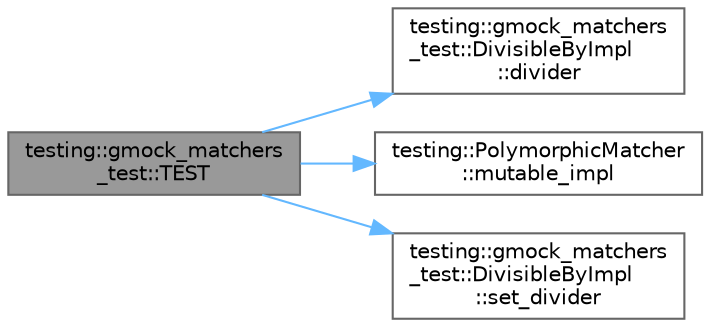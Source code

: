 digraph "testing::gmock_matchers_test::TEST"
{
 // LATEX_PDF_SIZE
  bgcolor="transparent";
  edge [fontname=Helvetica,fontsize=10,labelfontname=Helvetica,labelfontsize=10];
  node [fontname=Helvetica,fontsize=10,shape=box,height=0.2,width=0.4];
  rankdir="LR";
  Node1 [id="Node000001",label="testing::gmock_matchers\l_test::TEST",height=0.2,width=0.4,color="gray40", fillcolor="grey60", style="filled", fontcolor="black",tooltip=" "];
  Node1 -> Node2 [id="edge1_Node000001_Node000002",color="steelblue1",style="solid",tooltip=" "];
  Node2 [id="Node000002",label="testing::gmock_matchers\l_test::DivisibleByImpl\l::divider",height=0.2,width=0.4,color="grey40", fillcolor="white", style="filled",URL="$classtesting_1_1gmock__matchers__test_1_1_divisible_by_impl.html#afaf102bc25623966dd11805b62e42321",tooltip=" "];
  Node1 -> Node3 [id="edge2_Node000001_Node000003",color="steelblue1",style="solid",tooltip=" "];
  Node3 [id="Node000003",label="testing::PolymorphicMatcher\l::mutable_impl",height=0.2,width=0.4,color="grey40", fillcolor="white", style="filled",URL="$classtesting_1_1_polymorphic_matcher.html#a438fc664f162b98bb6a74423c927e75c",tooltip=" "];
  Node1 -> Node4 [id="edge3_Node000001_Node000004",color="steelblue1",style="solid",tooltip=" "];
  Node4 [id="Node000004",label="testing::gmock_matchers\l_test::DivisibleByImpl\l::set_divider",height=0.2,width=0.4,color="grey40", fillcolor="white", style="filled",URL="$classtesting_1_1gmock__matchers__test_1_1_divisible_by_impl.html#a86c8787ab835bc84a9ad7e3931d644cc",tooltip=" "];
}

